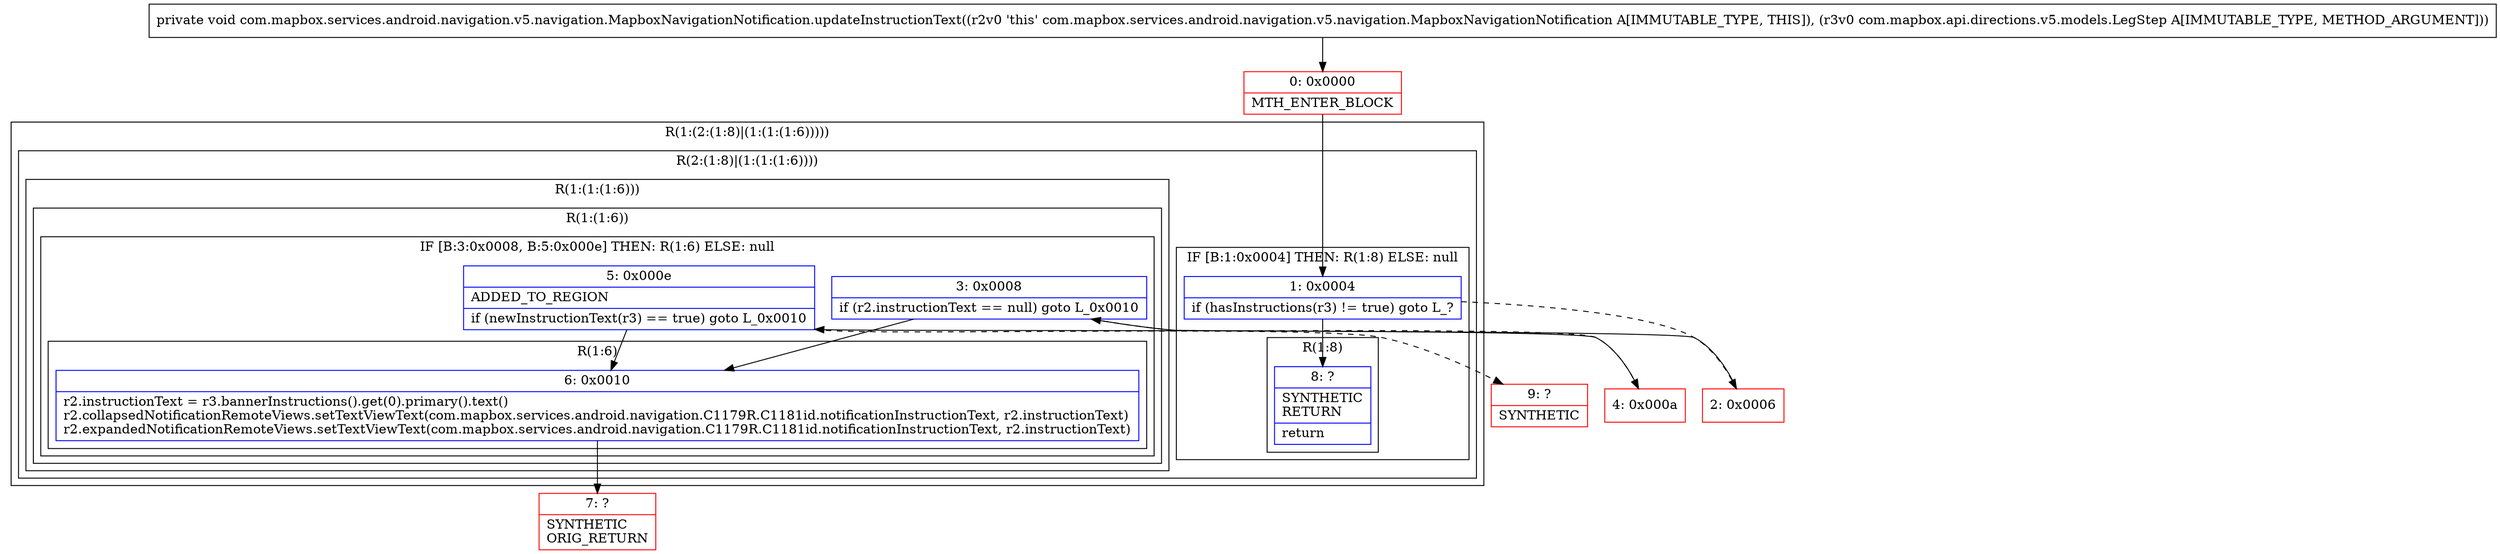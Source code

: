digraph "CFG forcom.mapbox.services.android.navigation.v5.navigation.MapboxNavigationNotification.updateInstructionText(Lcom\/mapbox\/api\/directions\/v5\/models\/LegStep;)V" {
subgraph cluster_Region_2054907587 {
label = "R(1:(2:(1:8)|(1:(1:(1:6)))))";
node [shape=record,color=blue];
subgraph cluster_Region_485855408 {
label = "R(2:(1:8)|(1:(1:(1:6))))";
node [shape=record,color=blue];
subgraph cluster_IfRegion_730783447 {
label = "IF [B:1:0x0004] THEN: R(1:8) ELSE: null";
node [shape=record,color=blue];
Node_1 [shape=record,label="{1\:\ 0x0004|if (hasInstructions(r3) != true) goto L_?\l}"];
subgraph cluster_Region_357299826 {
label = "R(1:8)";
node [shape=record,color=blue];
Node_8 [shape=record,label="{8\:\ ?|SYNTHETIC\lRETURN\l|return\l}"];
}
}
subgraph cluster_Region_875026278 {
label = "R(1:(1:(1:6)))";
node [shape=record,color=blue];
subgraph cluster_Region_73900354 {
label = "R(1:(1:6))";
node [shape=record,color=blue];
subgraph cluster_IfRegion_1505931135 {
label = "IF [B:3:0x0008, B:5:0x000e] THEN: R(1:6) ELSE: null";
node [shape=record,color=blue];
Node_3 [shape=record,label="{3\:\ 0x0008|if (r2.instructionText == null) goto L_0x0010\l}"];
Node_5 [shape=record,label="{5\:\ 0x000e|ADDED_TO_REGION\l|if (newInstructionText(r3) == true) goto L_0x0010\l}"];
subgraph cluster_Region_334510675 {
label = "R(1:6)";
node [shape=record,color=blue];
Node_6 [shape=record,label="{6\:\ 0x0010|r2.instructionText = r3.bannerInstructions().get(0).primary().text()\lr2.collapsedNotificationRemoteViews.setTextViewText(com.mapbox.services.android.navigation.C1179R.C1181id.notificationInstructionText, r2.instructionText)\lr2.expandedNotificationRemoteViews.setTextViewText(com.mapbox.services.android.navigation.C1179R.C1181id.notificationInstructionText, r2.instructionText)\l}"];
}
}
}
}
}
}
Node_0 [shape=record,color=red,label="{0\:\ 0x0000|MTH_ENTER_BLOCK\l}"];
Node_2 [shape=record,color=red,label="{2\:\ 0x0006}"];
Node_4 [shape=record,color=red,label="{4\:\ 0x000a}"];
Node_7 [shape=record,color=red,label="{7\:\ ?|SYNTHETIC\lORIG_RETURN\l}"];
Node_9 [shape=record,color=red,label="{9\:\ ?|SYNTHETIC\l}"];
MethodNode[shape=record,label="{private void com.mapbox.services.android.navigation.v5.navigation.MapboxNavigationNotification.updateInstructionText((r2v0 'this' com.mapbox.services.android.navigation.v5.navigation.MapboxNavigationNotification A[IMMUTABLE_TYPE, THIS]), (r3v0 com.mapbox.api.directions.v5.models.LegStep A[IMMUTABLE_TYPE, METHOD_ARGUMENT])) }"];
MethodNode -> Node_0;
Node_1 -> Node_2[style=dashed];
Node_1 -> Node_8;
Node_3 -> Node_4[style=dashed];
Node_3 -> Node_6;
Node_5 -> Node_6;
Node_5 -> Node_9[style=dashed];
Node_6 -> Node_7;
Node_0 -> Node_1;
Node_2 -> Node_3;
Node_4 -> Node_5;
}

